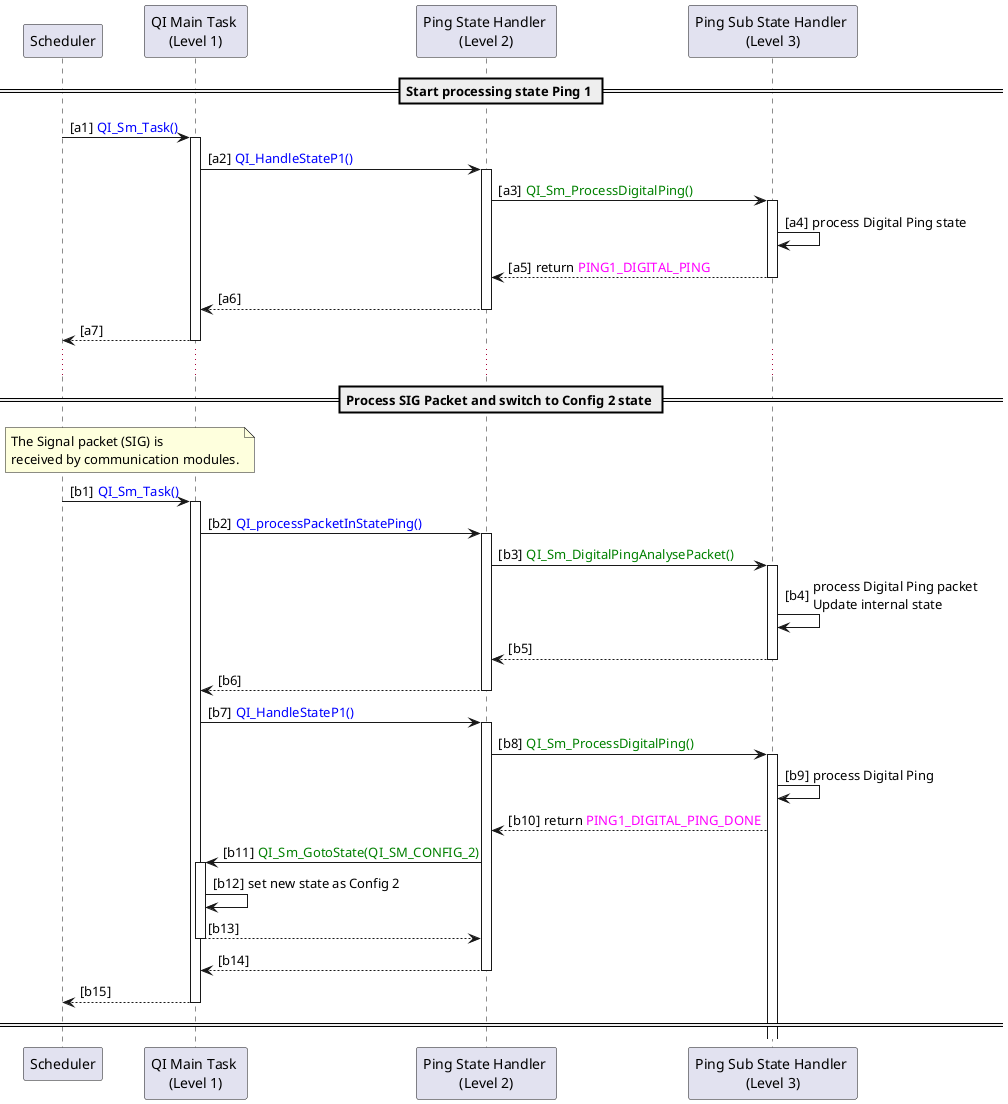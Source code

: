 @startuml
participant "Scheduler" as SCH
participant "QI Main Task \n(Level 1)" as MT
participant "Ping State Handler \n(Level 2)" as SM_P
participant "Ping Sub State Handler \n(Level 3)" as SUB_ST_P

== Start processing state Ping 1 ==
autonumber "[a0]"
SCH -> MT ++ : <font color=blue>QI_Sm_Task()
MT -> SM_P ++: <font color=blue>QI_HandleStateP1()
SM_P -> SUB_ST_P ++ : <font color=green>QI_Sm_ProcessDigitalPing()
SUB_ST_P -> SUB_ST_P : process Digital Ping state
SUB_ST_P --> SM_P --: return <font color=magenta>PING1_DIGITAL_PING
SM_P --> MT --
MT --> SCH --

...
== Process SIG Packet and switch to Config 2 state ==
autonumber "[b0]"
note over SCH, MT
The Signal packet (SIG) is 
received by communication modules.
endnote
SCH -> MT ++ : <font color=blue>QI_Sm_Task()
MT -> SM_P ++: <font color=blue>QI_processPacketInStatePing()
SM_P -> SUB_ST_P ++ : <font color=green>QI_Sm_DigitalPingAnalysePacket()
SUB_ST_P -> SUB_ST_P : process Digital Ping packet \nUpdate internal state
SUB_ST_P --> SM_P --
SM_P --> MT --
MT -> SM_P ++: <font color=blue>QI_HandleStateP1()
SM_P -> SUB_ST_P ++ : <font color=green>QI_Sm_ProcessDigitalPing()
SUB_ST_P -> SUB_ST_P : process Digital Ping
SUB_ST_P --> SM_P : return <font color=magenta>PING1_DIGITAL_PING_DONE
SM_P -> MT ++: <font color=green>QI_Sm_GotoState(QI_SM_CONFIG_2)
MT -> MT : set new state as Config 2
MT --> SM_P --
SM_P --> MT --
MT --> SCH --
====
@enduml
